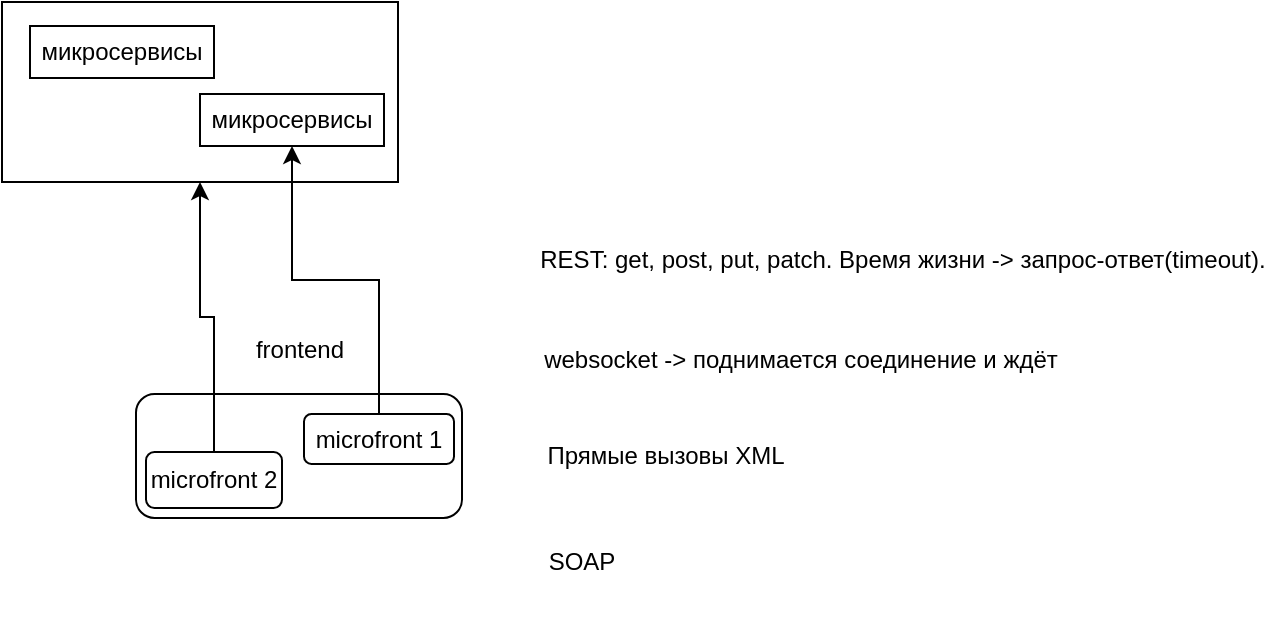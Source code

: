 <mxfile version="21.6.1" type="device">
  <diagram name="Page-1" id="3bkZqJ_5sp8Dv6_jIcIX">
    <mxGraphModel dx="625" dy="348" grid="0" gridSize="10" guides="1" tooltips="1" connect="1" arrows="1" fold="1" page="0" pageScale="1" pageWidth="850" pageHeight="1100" math="0" shadow="0">
      <root>
        <mxCell id="0" />
        <mxCell id="1" parent="0" />
        <mxCell id="KemQ0ADkKLRGEy3eNBir-1" value="" style="rounded=0;whiteSpace=wrap;html=1;" vertex="1" parent="1">
          <mxGeometry x="42" y="204" width="198" height="90" as="geometry" />
        </mxCell>
        <mxCell id="KemQ0ADkKLRGEy3eNBir-2" value="микросервисы" style="rounded=0;whiteSpace=wrap;html=1;" vertex="1" parent="1">
          <mxGeometry x="56" y="216" width="92" height="26" as="geometry" />
        </mxCell>
        <mxCell id="KemQ0ADkKLRGEy3eNBir-3" value="" style="rounded=1;whiteSpace=wrap;html=1;" vertex="1" parent="1">
          <mxGeometry x="109" y="400" width="163" height="62" as="geometry" />
        </mxCell>
        <mxCell id="KemQ0ADkKLRGEy3eNBir-7" style="edgeStyle=orthogonalEdgeStyle;rounded=0;orthogonalLoop=1;jettySize=auto;html=1;" edge="1" parent="1" source="KemQ0ADkKLRGEy3eNBir-4" target="KemQ0ADkKLRGEy3eNBir-1">
          <mxGeometry relative="1" as="geometry" />
        </mxCell>
        <mxCell id="KemQ0ADkKLRGEy3eNBir-4" value="microfront 2" style="rounded=1;whiteSpace=wrap;html=1;" vertex="1" parent="1">
          <mxGeometry x="114" y="429" width="68" height="28" as="geometry" />
        </mxCell>
        <mxCell id="KemQ0ADkKLRGEy3eNBir-9" style="edgeStyle=orthogonalEdgeStyle;rounded=0;orthogonalLoop=1;jettySize=auto;html=1;" edge="1" parent="1" source="KemQ0ADkKLRGEy3eNBir-5" target="KemQ0ADkKLRGEy3eNBir-8">
          <mxGeometry relative="1" as="geometry" />
        </mxCell>
        <mxCell id="KemQ0ADkKLRGEy3eNBir-5" value="microfront 1" style="rounded=1;whiteSpace=wrap;html=1;" vertex="1" parent="1">
          <mxGeometry x="193" y="410" width="75" height="25" as="geometry" />
        </mxCell>
        <mxCell id="KemQ0ADkKLRGEy3eNBir-6" value="frontend" style="text;html=1;strokeColor=none;fillColor=none;align=center;verticalAlign=middle;whiteSpace=wrap;rounded=0;" vertex="1" parent="1">
          <mxGeometry x="160.5" y="363" width="60" height="30" as="geometry" />
        </mxCell>
        <mxCell id="KemQ0ADkKLRGEy3eNBir-8" value="микросервисы" style="rounded=0;whiteSpace=wrap;html=1;" vertex="1" parent="1">
          <mxGeometry x="141" y="250" width="92" height="26" as="geometry" />
        </mxCell>
        <mxCell id="KemQ0ADkKLRGEy3eNBir-10" value="REST: get, post, put, patch. Время жизни -&amp;gt; запрос-ответ(timeout)." style="text;html=1;strokeColor=none;fillColor=none;align=center;verticalAlign=middle;whiteSpace=wrap;rounded=0;" vertex="1" parent="1">
          <mxGeometry x="307" y="308" width="371" height="50" as="geometry" />
        </mxCell>
        <mxCell id="KemQ0ADkKLRGEy3eNBir-11" value="SOAP" style="text;html=1;strokeColor=none;fillColor=none;align=center;verticalAlign=middle;whiteSpace=wrap;rounded=0;" vertex="1" parent="1">
          <mxGeometry x="307" y="457" width="50" height="54" as="geometry" />
        </mxCell>
        <mxCell id="KemQ0ADkKLRGEy3eNBir-12" value="Прямые вызовы XML" style="text;html=1;strokeColor=none;fillColor=none;align=center;verticalAlign=middle;whiteSpace=wrap;rounded=0;" vertex="1" parent="1">
          <mxGeometry x="307" y="414" width="134" height="34" as="geometry" />
        </mxCell>
        <mxCell id="KemQ0ADkKLRGEy3eNBir-13" value="websocket -&amp;gt; поднимается соединение и ждёт" style="text;html=1;strokeColor=none;fillColor=none;align=center;verticalAlign=middle;whiteSpace=wrap;rounded=0;" vertex="1" parent="1">
          <mxGeometry x="307" y="366" width="268.5" height="34" as="geometry" />
        </mxCell>
      </root>
    </mxGraphModel>
  </diagram>
</mxfile>
